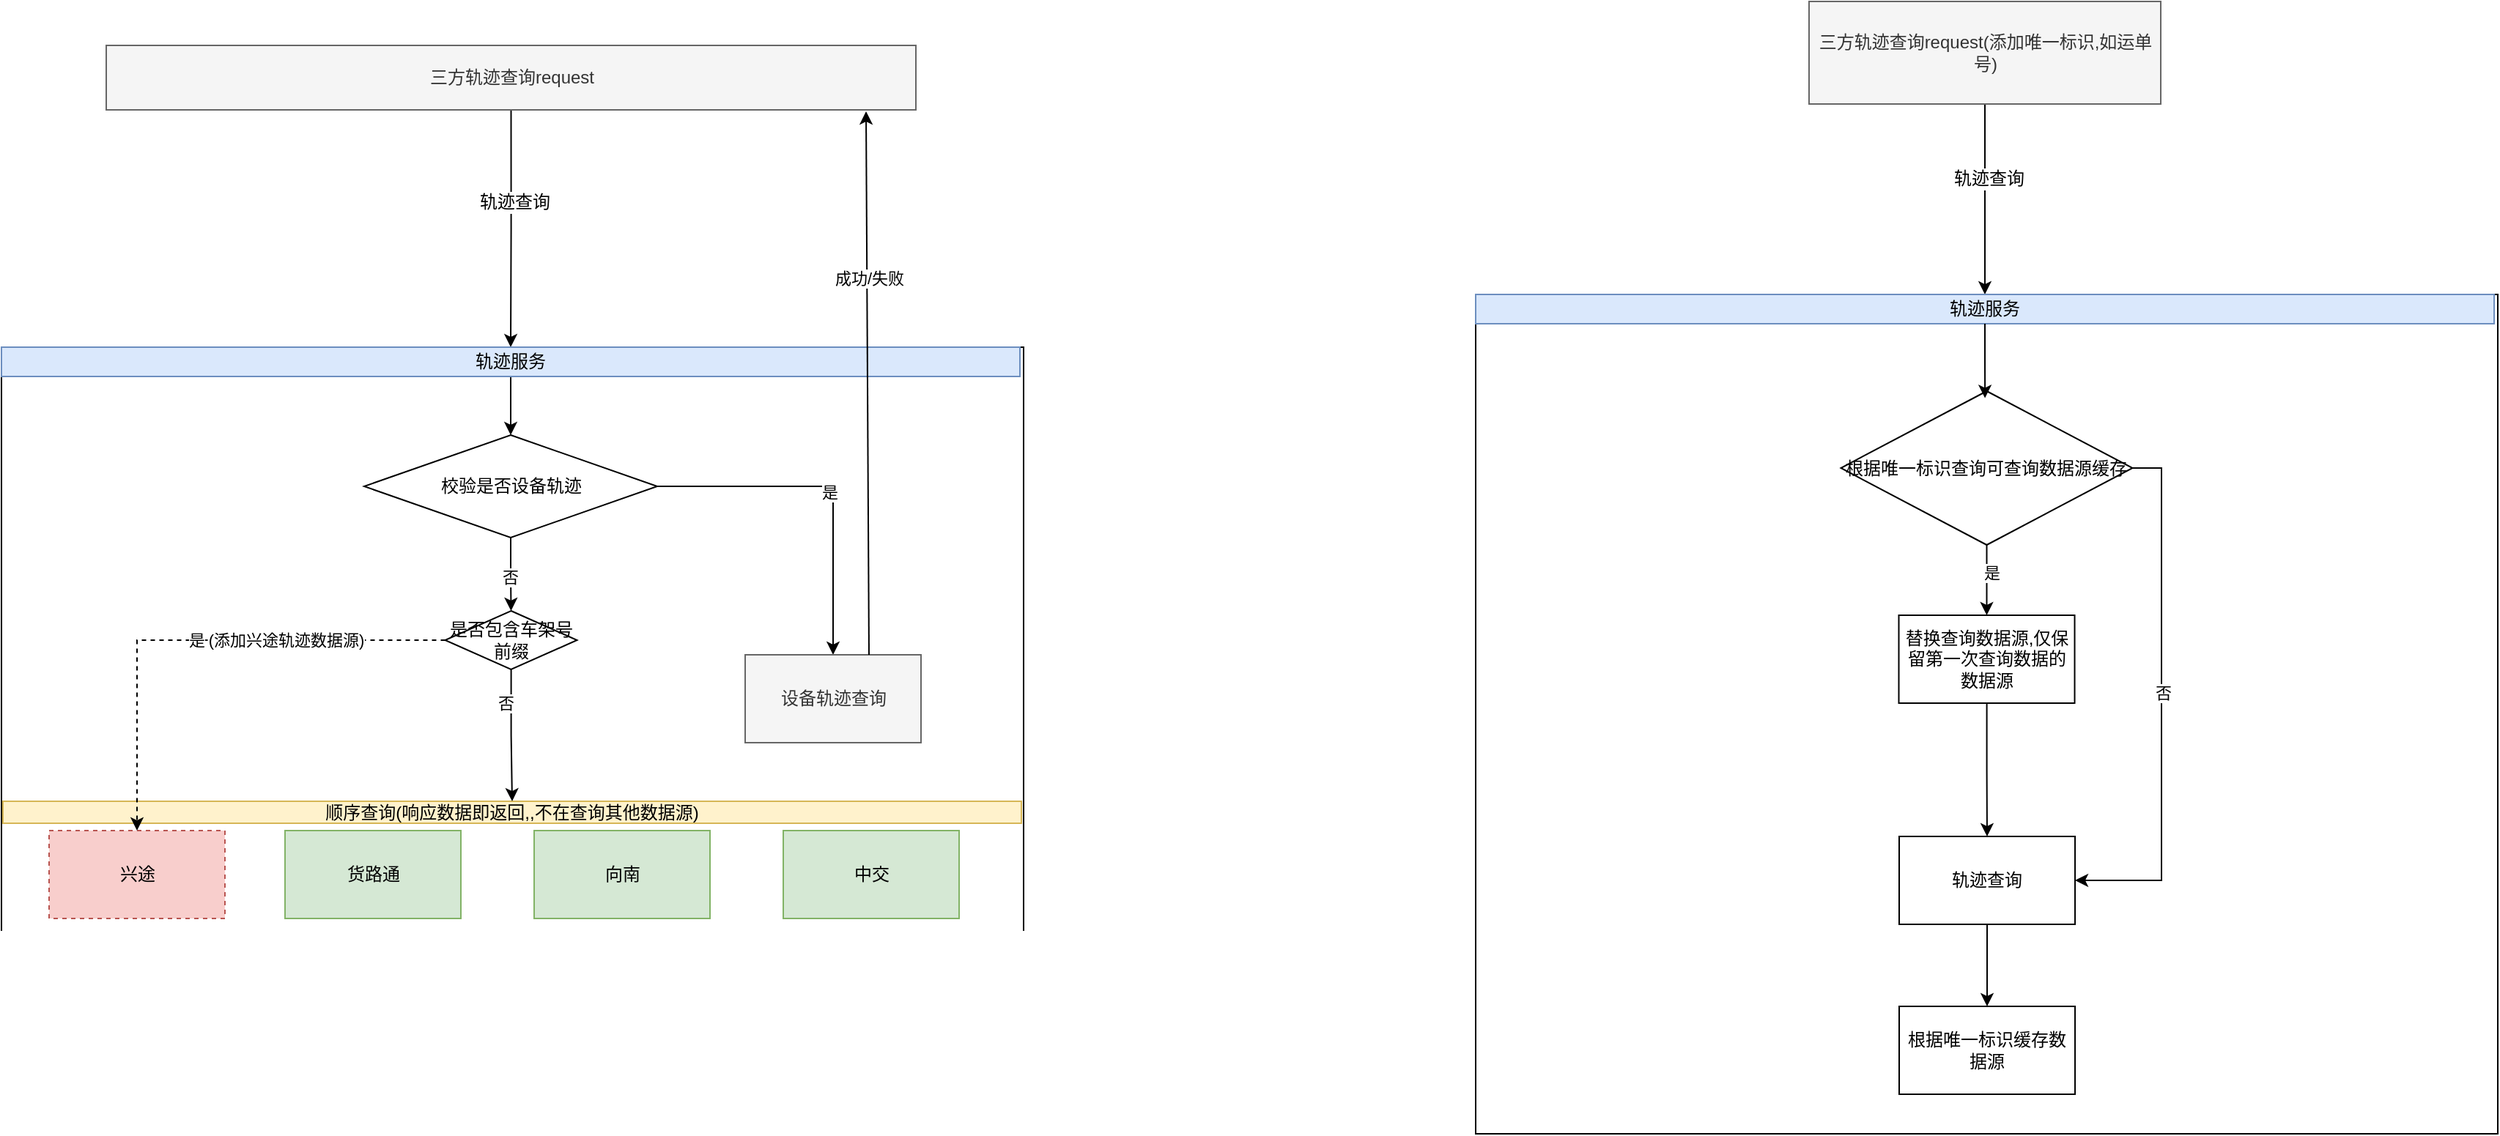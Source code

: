 <mxfile version="26.2.14">
  <diagram name="第 1 页" id="6D_Y1OzAaPjSYgPK3Ovo">
    <mxGraphModel dx="2066" dy="1126" grid="0" gridSize="10" guides="1" tooltips="1" connect="1" arrows="1" fold="1" page="1" pageScale="1" pageWidth="2339" pageHeight="3300" math="0" shadow="0">
      <root>
        <mxCell id="0" />
        <mxCell id="1" parent="0" />
        <mxCell id="jzSwPiA5SmMhQmbik8Ob-5" style="edgeStyle=orthogonalEdgeStyle;rounded=0;orthogonalLoop=1;jettySize=auto;html=1;exitX=0.5;exitY=1;exitDx=0;exitDy=0;entryX=0.5;entryY=0;entryDx=0;entryDy=0;" parent="1" source="jzSwPiA5SmMhQmbik8Ob-1" target="jzSwPiA5SmMhQmbik8Ob-4" edge="1">
          <mxGeometry relative="1" as="geometry" />
        </mxCell>
        <mxCell id="jzSwPiA5SmMhQmbik8Ob-6" value="&lt;font style=&quot;font-size: 12px;&quot;&gt;轨迹查询&lt;/font&gt;" style="edgeLabel;html=1;align=center;verticalAlign=middle;resizable=0;points=[];" parent="jzSwPiA5SmMhQmbik8Ob-5" vertex="1" connectable="0">
          <mxGeometry x="-0.224" y="2" relative="1" as="geometry">
            <mxPoint as="offset" />
          </mxGeometry>
        </mxCell>
        <mxCell id="jzSwPiA5SmMhQmbik8Ob-1" value="三方轨迹查询request" style="rounded=0;whiteSpace=wrap;html=1;fillColor=#f5f5f5;fontColor=#333333;strokeColor=#666666;" parent="1" vertex="1">
          <mxGeometry x="406.5" y="139" width="552.5" height="44" as="geometry" />
        </mxCell>
        <mxCell id="jzSwPiA5SmMhQmbik8Ob-3" value="" style="rounded=0;whiteSpace=wrap;html=1;" parent="1" vertex="1">
          <mxGeometry x="335" y="345" width="697.5" height="410" as="geometry" />
        </mxCell>
        <mxCell id="jzSwPiA5SmMhQmbik8Ob-41" style="edgeStyle=orthogonalEdgeStyle;rounded=0;orthogonalLoop=1;jettySize=auto;html=1;entryX=0.5;entryY=0;entryDx=0;entryDy=0;" parent="1" source="jzSwPiA5SmMhQmbik8Ob-4" target="jzSwPiA5SmMhQmbik8Ob-40" edge="1">
          <mxGeometry relative="1" as="geometry" />
        </mxCell>
        <mxCell id="jzSwPiA5SmMhQmbik8Ob-4" value="轨迹服务" style="rounded=0;whiteSpace=wrap;html=1;fillColor=#dae8fc;strokeColor=#6c8ebf;" parent="1" vertex="1">
          <mxGeometry x="335" y="345" width="695" height="20" as="geometry" />
        </mxCell>
        <mxCell id="jzSwPiA5SmMhQmbik8Ob-7" value="兴途" style="rounded=0;whiteSpace=wrap;html=1;dashed=1;fillColor=#f8cecc;strokeColor=#b85450;" parent="1" vertex="1">
          <mxGeometry x="367.5" y="675" width="120" height="60" as="geometry" />
        </mxCell>
        <mxCell id="jzSwPiA5SmMhQmbik8Ob-8" value="向南" style="rounded=0;whiteSpace=wrap;html=1;fillColor=#d5e8d4;strokeColor=#82b366;" parent="1" vertex="1">
          <mxGeometry x="698.5" y="675" width="120" height="60" as="geometry" />
        </mxCell>
        <mxCell id="jzSwPiA5SmMhQmbik8Ob-9" value="货路通" style="rounded=0;whiteSpace=wrap;html=1;fillColor=#d5e8d4;strokeColor=#82b366;" parent="1" vertex="1">
          <mxGeometry x="528.5" y="675" width="120" height="60" as="geometry" />
        </mxCell>
        <mxCell id="jzSwPiA5SmMhQmbik8Ob-26" value="顺序查询(响应数据即返回,,不在查询其他数据源)" style="rounded=0;whiteSpace=wrap;html=1;fillColor=#fff2cc;strokeColor=#d6b656;" parent="1" vertex="1">
          <mxGeometry x="336" y="655" width="695" height="15" as="geometry" />
        </mxCell>
        <mxCell id="jzSwPiA5SmMhQmbik8Ob-10" value="中交" style="rounded=0;whiteSpace=wrap;html=1;fillColor=#d5e8d4;strokeColor=#82b366;" parent="1" vertex="1">
          <mxGeometry x="868.5" y="675" width="120" height="60" as="geometry" />
        </mxCell>
        <mxCell id="jzSwPiA5SmMhQmbik8Ob-29" value="是" style="edgeStyle=orthogonalEdgeStyle;rounded=0;orthogonalLoop=1;jettySize=auto;html=1;entryX=0.5;entryY=0;entryDx=0;entryDy=0;dashed=1;" parent="1" source="jzSwPiA5SmMhQmbik8Ob-14" target="jzSwPiA5SmMhQmbik8Ob-7" edge="1">
          <mxGeometry relative="1" as="geometry" />
        </mxCell>
        <mxCell id="jzSwPiA5SmMhQmbik8Ob-58" value="(添加兴途轨迹数据源)" style="edgeLabel;html=1;align=center;verticalAlign=middle;resizable=0;points=[];" parent="jzSwPiA5SmMhQmbik8Ob-29" vertex="1" connectable="0">
          <mxGeometry x="-0.07" y="1" relative="1" as="geometry">
            <mxPoint x="49" y="-1" as="offset" />
          </mxGeometry>
        </mxCell>
        <mxCell id="7UzMW6fhnClQkRHmtL1S-1" style="edgeStyle=orthogonalEdgeStyle;rounded=0;orthogonalLoop=1;jettySize=auto;html=1;entryX=0.5;entryY=0;entryDx=0;entryDy=0;" edge="1" parent="1" source="jzSwPiA5SmMhQmbik8Ob-14" target="jzSwPiA5SmMhQmbik8Ob-26">
          <mxGeometry relative="1" as="geometry" />
        </mxCell>
        <mxCell id="7UzMW6fhnClQkRHmtL1S-2" value="否" style="edgeLabel;html=1;align=center;verticalAlign=middle;resizable=0;points=[];" vertex="1" connectable="0" parent="7UzMW6fhnClQkRHmtL1S-1">
          <mxGeometry x="-0.492" y="-4" relative="1" as="geometry">
            <mxPoint as="offset" />
          </mxGeometry>
        </mxCell>
        <mxCell id="jzSwPiA5SmMhQmbik8Ob-14" value="是否包含车架号前缀" style="rhombus;whiteSpace=wrap;html=1;" parent="1" vertex="1">
          <mxGeometry x="637.75" y="525" width="90" height="40" as="geometry" />
        </mxCell>
        <mxCell id="jzSwPiA5SmMhQmbik8Ob-51" style="edgeStyle=orthogonalEdgeStyle;rounded=0;orthogonalLoop=1;jettySize=auto;html=1;" parent="1" source="jzSwPiA5SmMhQmbik8Ob-40" target="jzSwPiA5SmMhQmbik8Ob-50" edge="1">
          <mxGeometry relative="1" as="geometry" />
        </mxCell>
        <mxCell id="jzSwPiA5SmMhQmbik8Ob-52" value="是" style="edgeLabel;html=1;align=center;verticalAlign=middle;resizable=0;points=[];" parent="jzSwPiA5SmMhQmbik8Ob-51" vertex="1" connectable="0">
          <mxGeometry x="0.053" y="-3" relative="1" as="geometry">
            <mxPoint as="offset" />
          </mxGeometry>
        </mxCell>
        <mxCell id="jzSwPiA5SmMhQmbik8Ob-56" style="edgeStyle=orthogonalEdgeStyle;rounded=0;orthogonalLoop=1;jettySize=auto;html=1;entryX=0.5;entryY=0;entryDx=0;entryDy=0;" parent="1" source="jzSwPiA5SmMhQmbik8Ob-40" target="jzSwPiA5SmMhQmbik8Ob-14" edge="1">
          <mxGeometry relative="1" as="geometry" />
        </mxCell>
        <mxCell id="jzSwPiA5SmMhQmbik8Ob-57" value="否" style="edgeLabel;html=1;align=center;verticalAlign=middle;resizable=0;points=[];" parent="jzSwPiA5SmMhQmbik8Ob-56" vertex="1" connectable="0">
          <mxGeometry x="0.103" y="-1" relative="1" as="geometry">
            <mxPoint as="offset" />
          </mxGeometry>
        </mxCell>
        <mxCell id="jzSwPiA5SmMhQmbik8Ob-40" value="校验是否设备轨迹" style="rhombus;whiteSpace=wrap;html=1;" parent="1" vertex="1">
          <mxGeometry x="582.5" y="405" width="200" height="70" as="geometry" />
        </mxCell>
        <mxCell id="jzSwPiA5SmMhQmbik8Ob-50" value="设备轨迹查询" style="rounded=0;whiteSpace=wrap;html=1;fillColor=#f5f5f5;fontColor=#333333;strokeColor=#666666;" parent="1" vertex="1">
          <mxGeometry x="842.5" y="555" width="120" height="60" as="geometry" />
        </mxCell>
        <mxCell id="jzSwPiA5SmMhQmbik8Ob-62" style="edgeStyle=orthogonalEdgeStyle;rounded=0;orthogonalLoop=1;jettySize=auto;html=1;exitX=0.5;exitY=1;exitDx=0;exitDy=0;entryX=0.5;entryY=0;entryDx=0;entryDy=0;" parent="1" source="jzSwPiA5SmMhQmbik8Ob-64" target="jzSwPiA5SmMhQmbik8Ob-67" edge="1">
          <mxGeometry relative="1" as="geometry" />
        </mxCell>
        <mxCell id="jzSwPiA5SmMhQmbik8Ob-63" value="&lt;font style=&quot;font-size: 12px;&quot;&gt;轨迹查询&lt;/font&gt;" style="edgeLabel;html=1;align=center;verticalAlign=middle;resizable=0;points=[];" parent="jzSwPiA5SmMhQmbik8Ob-62" vertex="1" connectable="0">
          <mxGeometry x="-0.224" y="2" relative="1" as="geometry">
            <mxPoint as="offset" />
          </mxGeometry>
        </mxCell>
        <mxCell id="jzSwPiA5SmMhQmbik8Ob-64" value="三方轨迹查询request(添加唯一标识,如运单号)" style="rounded=0;whiteSpace=wrap;html=1;fillColor=#f5f5f5;fontColor=#333333;strokeColor=#666666;" parent="1" vertex="1">
          <mxGeometry x="1568.5" y="109" width="240" height="70" as="geometry" />
        </mxCell>
        <mxCell id="jzSwPiA5SmMhQmbik8Ob-65" value="" style="rounded=0;whiteSpace=wrap;html=1;" parent="1" vertex="1">
          <mxGeometry x="1341" y="309" width="697.5" height="573" as="geometry" />
        </mxCell>
        <mxCell id="jzSwPiA5SmMhQmbik8Ob-67" value="轨迹服务" style="rounded=0;whiteSpace=wrap;html=1;fillColor=#dae8fc;strokeColor=#6c8ebf;" parent="1" vertex="1">
          <mxGeometry x="1341" y="309" width="695" height="20" as="geometry" />
        </mxCell>
        <mxCell id="jzSwPiA5SmMhQmbik8Ob-89" style="edgeStyle=orthogonalEdgeStyle;rounded=0;orthogonalLoop=1;jettySize=auto;html=1;" parent="1" source="jzSwPiA5SmMhQmbik8Ob-86" target="jzSwPiA5SmMhQmbik8Ob-88" edge="1">
          <mxGeometry relative="1" as="geometry" />
        </mxCell>
        <mxCell id="jzSwPiA5SmMhQmbik8Ob-90" value="是" style="edgeLabel;html=1;align=center;verticalAlign=middle;resizable=0;points=[];" parent="jzSwPiA5SmMhQmbik8Ob-89" vertex="1" connectable="0">
          <mxGeometry x="-0.209" y="3" relative="1" as="geometry">
            <mxPoint as="offset" />
          </mxGeometry>
        </mxCell>
        <mxCell id="jzSwPiA5SmMhQmbik8Ob-94" style="edgeStyle=orthogonalEdgeStyle;rounded=0;orthogonalLoop=1;jettySize=auto;html=1;entryX=1;entryY=0.5;entryDx=0;entryDy=0;" parent="1" source="jzSwPiA5SmMhQmbik8Ob-86" target="jzSwPiA5SmMhQmbik8Ob-91" edge="1">
          <mxGeometry relative="1" as="geometry">
            <Array as="points">
              <mxPoint x="1809" y="428" />
              <mxPoint x="1809" y="709" />
            </Array>
          </mxGeometry>
        </mxCell>
        <mxCell id="jzSwPiA5SmMhQmbik8Ob-96" value="否" style="edgeLabel;html=1;align=center;verticalAlign=middle;resizable=0;points=[];" parent="jzSwPiA5SmMhQmbik8Ob-94" vertex="1" connectable="0">
          <mxGeometry x="-0.041" y="1" relative="1" as="geometry">
            <mxPoint as="offset" />
          </mxGeometry>
        </mxCell>
        <mxCell id="jzSwPiA5SmMhQmbik8Ob-86" value="根据唯一标识查询可查询数据源缓存" style="rhombus;whiteSpace=wrap;html=1;" parent="1" vertex="1">
          <mxGeometry x="1590.25" y="375" width="199" height="105" as="geometry" />
        </mxCell>
        <mxCell id="jzSwPiA5SmMhQmbik8Ob-92" style="edgeStyle=orthogonalEdgeStyle;rounded=0;orthogonalLoop=1;jettySize=auto;html=1;entryX=0.5;entryY=0;entryDx=0;entryDy=0;" parent="1" source="jzSwPiA5SmMhQmbik8Ob-88" target="jzSwPiA5SmMhQmbik8Ob-91" edge="1">
          <mxGeometry relative="1" as="geometry" />
        </mxCell>
        <mxCell id="jzSwPiA5SmMhQmbik8Ob-88" value="替换查询数据源,仅保留第一次查询数据的数据源" style="rounded=0;whiteSpace=wrap;html=1;" parent="1" vertex="1">
          <mxGeometry x="1629.75" y="528" width="120" height="60" as="geometry" />
        </mxCell>
        <mxCell id="jzSwPiA5SmMhQmbik8Ob-100" style="edgeStyle=orthogonalEdgeStyle;rounded=0;orthogonalLoop=1;jettySize=auto;html=1;entryX=0.5;entryY=0;entryDx=0;entryDy=0;" parent="1" source="jzSwPiA5SmMhQmbik8Ob-91" target="jzSwPiA5SmMhQmbik8Ob-99" edge="1">
          <mxGeometry relative="1" as="geometry" />
        </mxCell>
        <mxCell id="jzSwPiA5SmMhQmbik8Ob-91" value="轨迹查询" style="rounded=0;whiteSpace=wrap;html=1;" parent="1" vertex="1">
          <mxGeometry x="1630" y="679" width="120" height="60" as="geometry" />
        </mxCell>
        <mxCell id="jzSwPiA5SmMhQmbik8Ob-99" value="根据唯一标识缓存数据源" style="rounded=0;whiteSpace=wrap;html=1;" parent="1" vertex="1">
          <mxGeometry x="1630" y="795" width="120" height="60" as="geometry" />
        </mxCell>
        <mxCell id="jzSwPiA5SmMhQmbik8Ob-101" style="edgeStyle=orthogonalEdgeStyle;rounded=0;orthogonalLoop=1;jettySize=auto;html=1;entryX=0.494;entryY=0.045;entryDx=0;entryDy=0;entryPerimeter=0;" parent="1" source="jzSwPiA5SmMhQmbik8Ob-67" target="jzSwPiA5SmMhQmbik8Ob-86" edge="1">
          <mxGeometry relative="1" as="geometry" />
        </mxCell>
        <mxCell id="7UzMW6fhnClQkRHmtL1S-5" value="" style="endArrow=classic;html=1;rounded=0;" edge="1" parent="1">
          <mxGeometry width="50" height="50" relative="1" as="geometry">
            <mxPoint x="927" y="555" as="sourcePoint" />
            <mxPoint x="925" y="184" as="targetPoint" />
          </mxGeometry>
        </mxCell>
        <mxCell id="7UzMW6fhnClQkRHmtL1S-6" value="成功/失败" style="edgeLabel;html=1;align=center;verticalAlign=middle;resizable=0;points=[];" vertex="1" connectable="0" parent="7UzMW6fhnClQkRHmtL1S-5">
          <mxGeometry x="0.385" y="-1" relative="1" as="geometry">
            <mxPoint as="offset" />
          </mxGeometry>
        </mxCell>
      </root>
    </mxGraphModel>
  </diagram>
</mxfile>
